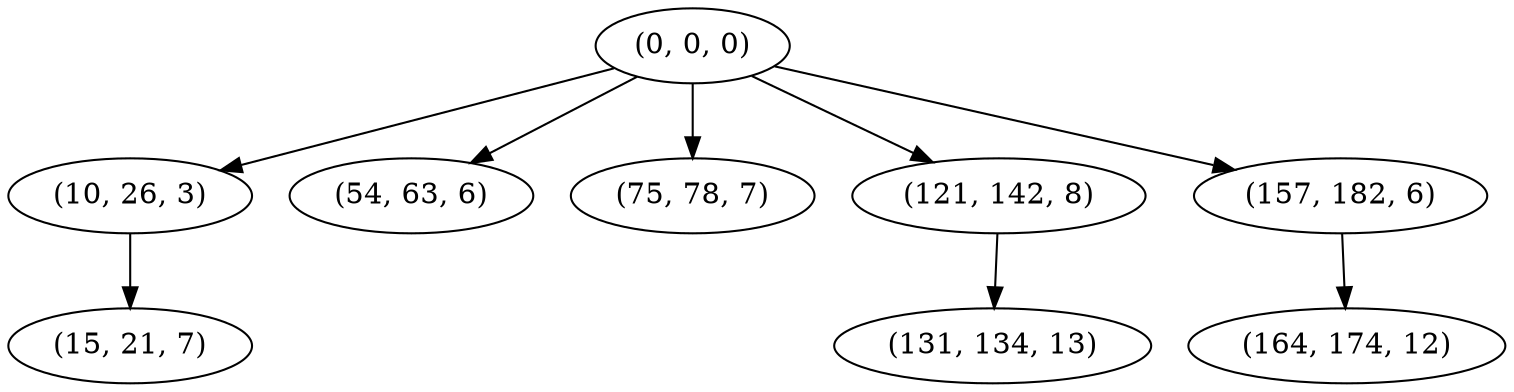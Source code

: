 digraph tree {
    "(0, 0, 0)";
    "(10, 26, 3)";
    "(15, 21, 7)";
    "(54, 63, 6)";
    "(75, 78, 7)";
    "(121, 142, 8)";
    "(131, 134, 13)";
    "(157, 182, 6)";
    "(164, 174, 12)";
    "(0, 0, 0)" -> "(10, 26, 3)";
    "(0, 0, 0)" -> "(54, 63, 6)";
    "(0, 0, 0)" -> "(75, 78, 7)";
    "(0, 0, 0)" -> "(121, 142, 8)";
    "(0, 0, 0)" -> "(157, 182, 6)";
    "(10, 26, 3)" -> "(15, 21, 7)";
    "(121, 142, 8)" -> "(131, 134, 13)";
    "(157, 182, 6)" -> "(164, 174, 12)";
}
